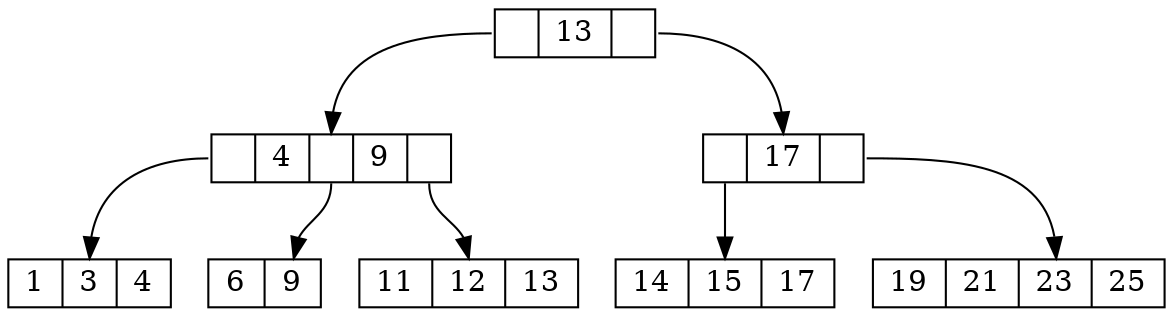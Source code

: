 digraph g {
	node [height=.1 shape=record]
	3 [label="<0>1|<1>3|<2>4"]
	2:0 -> 3:1
	4 [label="<0>6|<1>9"]
	2:2 -> 4:1
	5 [label="<0>11|<1>12|<2>13"]
	2:4 -> 5:1
	2 [label="<0>|<1>4|<2>|<3>9|<4>"]
	1:0 -> 2:2
	7 [label="<0>14|<1>15|<2>17"]
	6:0 -> 7:1
	8 [label="<0>19|<1>21|<2>23|<3>25"]
	6:2 -> 8:2
	6 [label="<0>|<1>17|<2>"]
	1:2 -> 6:1
	1 [label="<0>|<1>13|<2>"]
}
